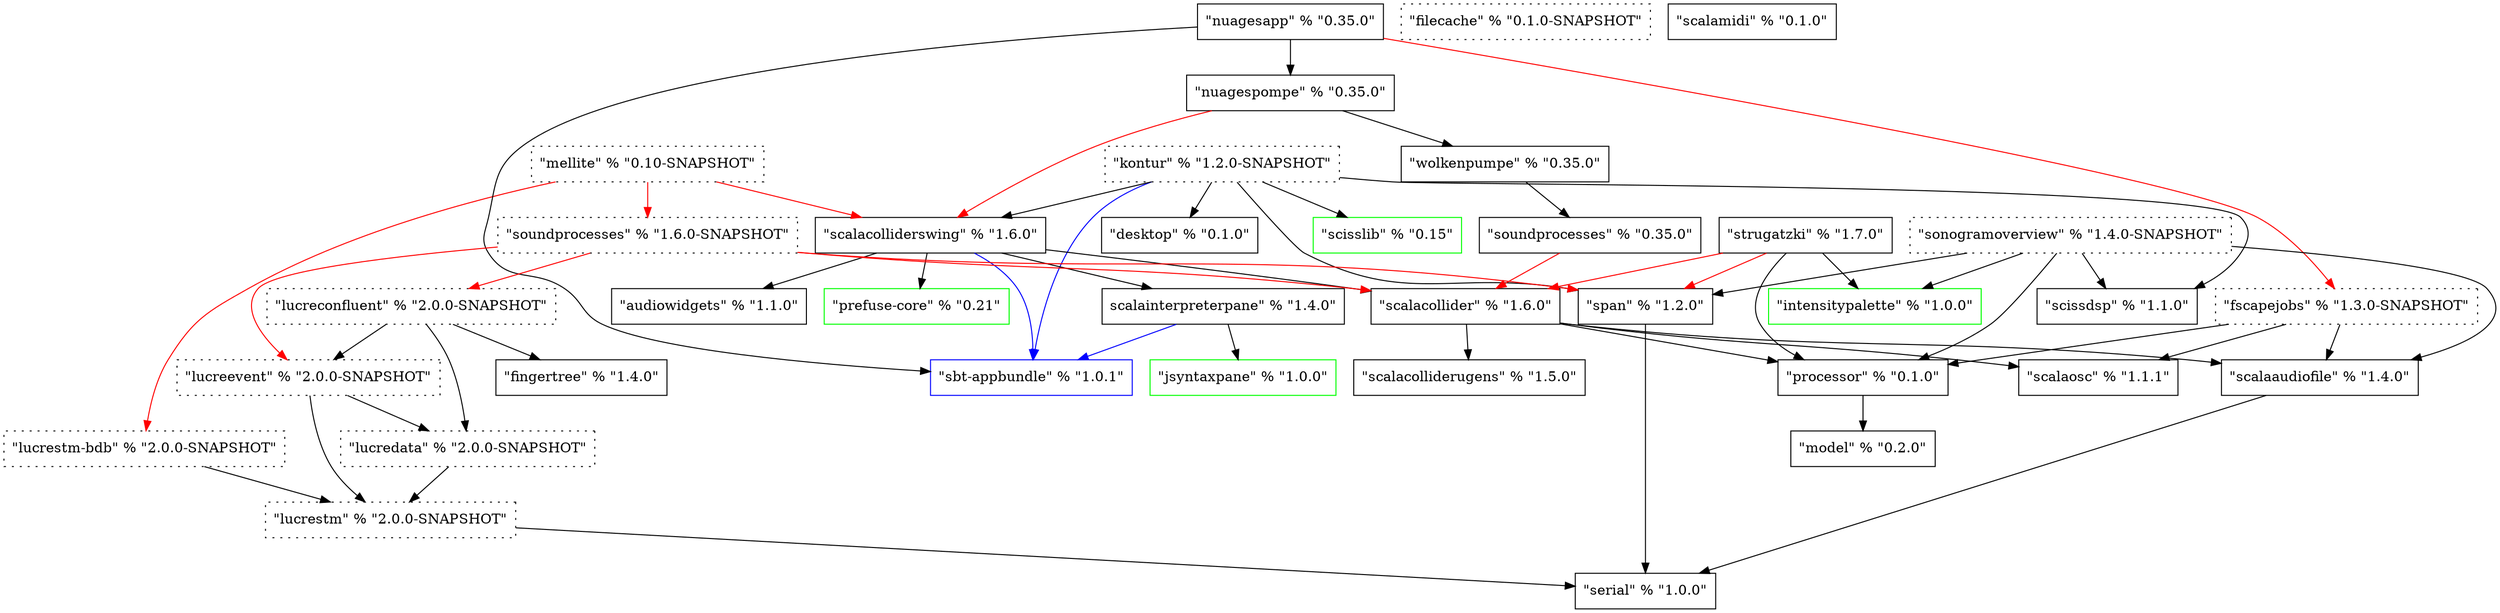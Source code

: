digraph G {
	AudioWidgets [label="\"audiowidgets\" % \"1.1.0\"", shape=box];
	Desktop [label="\"desktop\" % \"0.1.0\"", shape=Box];
	FileCache [label="\"filecache\" % \"0.1.0-SNAPSHOT\"", shape=Box, style=dotted];
	FingerTree [label="\"fingertree\" % \"1.4.0\"", shape=Box];
	FScapeJobs [label="\"fscapejobs\" % \"1.3.0-SNAPSHOT\"", shape=box, style=dotted];
	IntensityPalette [label="\"intensitypalette\" % \"1.0.0\"", shape=Box, color=green];
	JSyntaxPane [label="\"jsyntaxpane\" % \"1.0.0\"", shape=Box, color=green];
	Kontur [label="\"kontur\" % \"1.2.0-SNAPSHOT\"", shape=Box, style=dotted];
	LucreConfluent [label="\"lucreconfluent\" % \"2.0.0-SNAPSHOT\"", shape=Box, style=dotted];
	LucreData [label="\"lucredata\" % \"2.0.0-SNAPSHOT\"", shape=Box, style=dotted];
	LucreEvent [label="\"lucreevent\" % \"2.0.0-SNAPSHOT\"", shape=Box, style=dotted];
	LucreSTM [label="\"lucrestm\" % \"2.0.0-SNAPSHOT\"", shape=Box, style=dotted];
	LucreSTM_BDB [label="\"lucrestm-bdb\" % \"2.0.0-SNAPSHOT\"", shape=Box, style=dotted];
	Mellite [label="\"mellite\" % \"0.10-SNAPSHOT\"", shape=Box, style=dotted];
	Model [label="\"model\" % \"0.2.0\"", shape=Box];
	NuagesApp [label="\"nuagesapp\" % \"0.35.0\"", shape=Box];
	NuagesPompe [label="\"nuagespompe\" % \"0.35.0\"", shape=Box];
	PrefuseCore [label="\"prefuse-core\" % \"0.21\"", shape=Box, color=green];
	Processor [label="\"processor\" % \"0.1.0\"", shape=Box];
	SbtAppbundle [label="\"sbt-appbundle\" % \"1.0.1\"", shape=Box, color=blue];
	ScalaOSC [label="\"scalaosc\" % \"1.1.1\"", shape=box];
	ScalaAudioFile [label="\"scalaaudiofile\" % \"1.4.0\"", shape=box];
	ScalaCollider [label="\"scalacollider\" % \"1.6.0\"", shape=Box];
	ScalaColliderSwing [label="\"scalacolliderswing\" % \"1.6.0\"", shape=Box];
	ScalaColliderUGens [label="\"scalacolliderugens\" % \"1.5.0\"", shape=Box];
	ScalaInterpreterPane [label="\scalainterpreterpane\" % \"1.4.0\"", shape=Box];
	ScalaMIDI [label="\"scalamidi\" % \"0.1.0\"", shape=Box];
	ScissDSP [label="\"scissdsp\" % \"1.1.0\"", shape=Box];
	ScissLib [label="\"scisslib\" % \"0.15\"", shape=Box, color=green];
	Serial [label="\"serial\" % \"1.0.0\"", shape=Box];
	SonogramOverview [label="\"sonogramoverview\" % \"1.4.0-SNAPSHOT\"", shape=Box, style=dotted];
	SoundProcesses [label="\"soundprocesses\" % \"1.6.0-SNAPSHOT\"", shape=Box, style=dotted];
	SoundProcesses_OLD [label="\"soundprocesses\" % \"0.35.0\"", shape=Box];
   Span [label="\"span\" % \"1.2.0\"", shape=box];
	Strugatzki [label="\"strugatzki\" % \"1.7.0\"", shape=Box];
	Wolkenpumpe [label="\"wolkenpumpe\" % \"0.35.0\"", shape=Box];
	
	FScapeJobs -> Processor;
	FScapeJobs -> ScalaOSC;
	FScapeJobs -> ScalaAudioFile;
	Kontur -> Desktop;
	Kontur -> SbtAppbundle [color=blue];
	Kontur -> ScalaColliderSwing;
	Kontur -> ScissDSP;
	Kontur -> ScissLib;
	Kontur -> Span;
	LucreConfluent -> FingerTree;
	LucreConfluent -> LucreData;
	LucreConfluent -> LucreEvent;
	LucreData -> LucreSTM;
	LucreEvent -> LucreSTM;
   LucreEvent -> LucreData;
   LucreSTM -> Serial;
   LucreSTM_BDB -> LucreSTM;
	Mellite -> SoundProcesses [color=red];
	Mellite -> ScalaColliderSwing [color=red];
	Mellite -> LucreSTM_BDB [color=red];
	NuagesApp -> SbtAppbundle;
	NuagesApp -> NuagesPompe;
	NuagesApp -> FScapeJobs [color=red];
	NuagesPompe -> Wolkenpumpe;
	NuagesPompe -> ScalaColliderSwing [color=red];
	Processor -> Model;
   ScalaAudioFile -> Serial;
   ScalaCollider -> Processor;
	ScalaCollider -> ScalaAudioFile;
	ScalaCollider -> ScalaColliderUGens;
	ScalaCollider -> ScalaOSC;
	ScalaColliderSwing -> SbtAppbundle [color=blue];
	ScalaColliderSwing -> ScalaCollider;
	ScalaColliderSwing -> ScalaInterpreterPane;
	ScalaColliderSwing -> PrefuseCore;
	ScalaColliderSwing -> AudioWidgets;
	ScalaInterpreterPane -> JSyntaxPane;
	ScalaInterpreterPane -> SbtAppbundle [color=blue];
	SonogramOverview -> IntensityPalette;
	SonogramOverview -> Processor;
	SonogramOverview -> ScalaAudioFile;
	SonogramOverview -> ScissDSP;
	SonogramOverview -> Span;
	SoundProcesses -> ScalaCollider [color=red];
	SoundProcesses -> LucreConfluent [color=red];
	SoundProcesses -> LucreEvent [color=red];
	SoundProcesses -> Span [color=red];
	SoundProcesses_OLD -> ScalaCollider [color=red];
	Span -> Serial;
	Strugatzki -> IntensityPalette;
	Strugatzki -> Processor;
	Strugatzki -> ScalaCollider [color=red];
	Strugatzki -> Span [color=red];
	Wolkenpumpe -> SoundProcesses_OLD;
}

